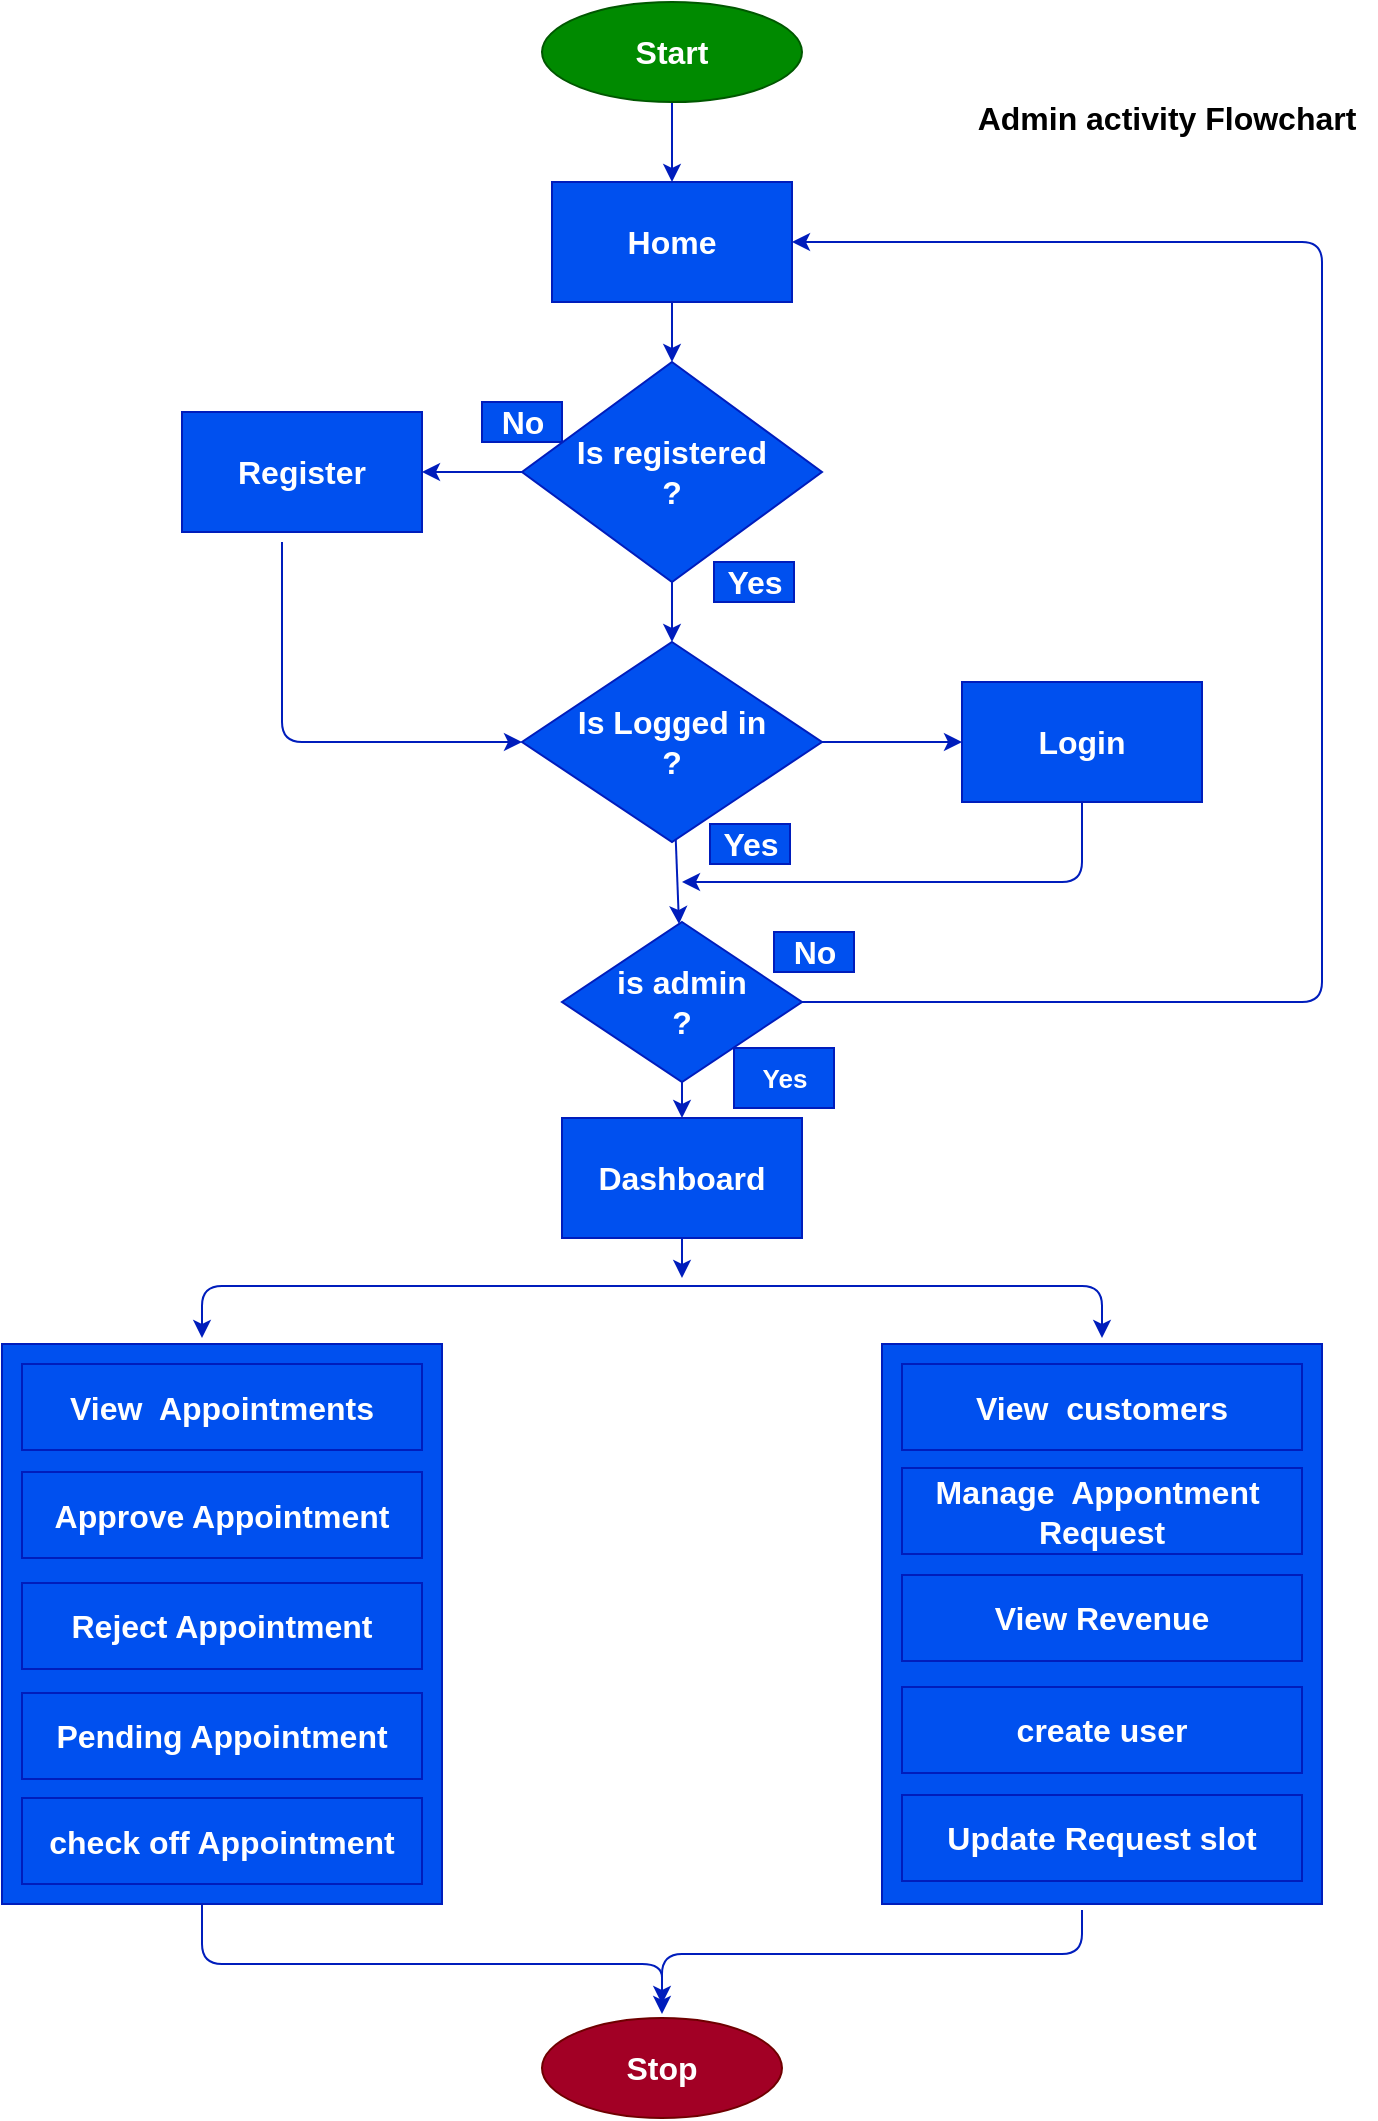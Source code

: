 <mxfile>
    <diagram id="YIGfPzT0zFWRvNd4YlN6" name="Page-1">
        <mxGraphModel dx="919" dy="653" grid="1" gridSize="10" guides="1" tooltips="1" connect="1" arrows="1" fold="1" page="1" pageScale="1" pageWidth="850" pageHeight="1100" background="#ffffff" math="0" shadow="0">
            <root>
                <mxCell id="0"/>
                <mxCell id="1" parent="0"/>
                <mxCell id="4" value="" style="edgeStyle=none;html=1;fontStyle=1;fontSize=16;fillColor=#0050ef;strokeColor=#001DBC;" parent="1" source="2" target="3" edge="1">
                    <mxGeometry relative="1" as="geometry"/>
                </mxCell>
                <mxCell id="2" value="Start" style="ellipse;whiteSpace=wrap;html=1;fillColor=#008a00;fontColor=#ffffff;strokeColor=#005700;fontStyle=1;fontSize=16;" parent="1" vertex="1">
                    <mxGeometry x="330" y="12" width="130" height="50" as="geometry"/>
                </mxCell>
                <mxCell id="8" value="" style="edgeStyle=none;html=1;fontStyle=1;fontSize=16;fillColor=#0050ef;strokeColor=#001DBC;" parent="1" source="3" target="7" edge="1">
                    <mxGeometry relative="1" as="geometry"/>
                </mxCell>
                <mxCell id="3" value="Home" style="whiteSpace=wrap;html=1;fontStyle=1;fontSize=16;fillColor=#0050ef;fontColor=#ffffff;strokeColor=#001DBC;" parent="1" vertex="1">
                    <mxGeometry x="335" y="102" width="120" height="60" as="geometry"/>
                </mxCell>
                <mxCell id="13" value="" style="edgeStyle=none;html=1;fontStyle=1;fontSize=16;fillColor=#0050ef;strokeColor=#001DBC;" parent="1" source="7" target="12" edge="1">
                    <mxGeometry relative="1" as="geometry"/>
                </mxCell>
                <mxCell id="15" value="" style="edgeStyle=none;html=1;fontStyle=1;fontSize=16;fillColor=#0050ef;strokeColor=#001DBC;" parent="1" source="7" target="14" edge="1">
                    <mxGeometry relative="1" as="geometry"/>
                </mxCell>
                <mxCell id="7" value="Is registered&lt;br style=&quot;font-size: 16px;&quot;&gt;?" style="rhombus;whiteSpace=wrap;html=1;fontStyle=1;fontSize=16;fillColor=#0050ef;fontColor=#ffffff;strokeColor=#001DBC;" parent="1" vertex="1">
                    <mxGeometry x="320" y="192" width="150" height="110" as="geometry"/>
                </mxCell>
                <mxCell id="10" value="No" style="text;html=1;align=center;verticalAlign=middle;resizable=0;points=[];autosize=1;strokeColor=#001DBC;fillColor=#0050ef;fontStyle=1;fontSize=16;fontColor=#ffffff;" parent="1" vertex="1">
                    <mxGeometry x="300" y="212" width="40" height="20" as="geometry"/>
                </mxCell>
                <mxCell id="11" value="Yes" style="text;html=1;align=center;verticalAlign=middle;resizable=0;points=[];autosize=1;strokeColor=#001DBC;fillColor=#0050ef;fontStyle=1;fontSize=16;fontColor=#ffffff;" parent="1" vertex="1">
                    <mxGeometry x="416" y="292" width="40" height="20" as="geometry"/>
                </mxCell>
                <mxCell id="19" value="" style="edgeStyle=none;html=1;fontStyle=1;fontSize=16;fillColor=#0050ef;strokeColor=#001DBC;" parent="1" source="12" target="18" edge="1">
                    <mxGeometry relative="1" as="geometry"/>
                </mxCell>
                <mxCell id="23" value="" style="edgeStyle=none;html=1;fontStyle=1;fontSize=16;fillColor=#0050ef;strokeColor=#001DBC;" parent="1" source="12" target="22" edge="1">
                    <mxGeometry relative="1" as="geometry"/>
                </mxCell>
                <mxCell id="12" value="Is Logged in&lt;br style=&quot;font-size: 16px;&quot;&gt;?" style="rhombus;whiteSpace=wrap;html=1;fontStyle=1;fontSize=16;fillColor=#0050ef;fontColor=#ffffff;strokeColor=#001DBC;" parent="1" vertex="1">
                    <mxGeometry x="320" y="332" width="150" height="100" as="geometry"/>
                </mxCell>
                <mxCell id="16" style="edgeStyle=none;html=1;entryX=0;entryY=0.5;entryDx=0;entryDy=0;fontStyle=1;fontSize=16;fillColor=#0050ef;strokeColor=#001DBC;" parent="1" target="12" edge="1">
                    <mxGeometry relative="1" as="geometry">
                        <mxPoint x="200" y="282" as="sourcePoint"/>
                        <Array as="points">
                            <mxPoint x="200" y="382"/>
                        </Array>
                    </mxGeometry>
                </mxCell>
                <mxCell id="14" value="Register" style="whiteSpace=wrap;html=1;fontStyle=1;fontSize=16;fillColor=#0050ef;fontColor=#ffffff;strokeColor=#001DBC;" parent="1" vertex="1">
                    <mxGeometry x="150" y="217" width="120" height="60" as="geometry"/>
                </mxCell>
                <mxCell id="17" value="Yes" style="text;html=1;align=center;verticalAlign=middle;resizable=0;points=[];autosize=1;strokeColor=#001DBC;fillColor=#0050ef;fontStyle=1;fontSize=16;fontColor=#ffffff;" parent="1" vertex="1">
                    <mxGeometry x="414" y="423" width="40" height="20" as="geometry"/>
                </mxCell>
                <mxCell id="24" style="edgeStyle=none;html=1;fontStyle=1;fontSize=16;fillColor=#0050ef;strokeColor=#001DBC;" parent="1" source="18" edge="1">
                    <mxGeometry relative="1" as="geometry">
                        <mxPoint x="400" y="452" as="targetPoint"/>
                        <Array as="points">
                            <mxPoint x="600" y="452"/>
                        </Array>
                    </mxGeometry>
                </mxCell>
                <mxCell id="18" value="Login" style="whiteSpace=wrap;html=1;fontStyle=1;fontSize=16;fillColor=#0050ef;fontColor=#ffffff;strokeColor=#001DBC;" parent="1" vertex="1">
                    <mxGeometry x="540" y="352" width="120" height="60" as="geometry"/>
                </mxCell>
                <mxCell id="38" style="edgeStyle=none;html=1;entryX=1;entryY=0.5;entryDx=0;entryDy=0;fontStyle=1;fontSize=16;fillColor=#0050ef;strokeColor=#001DBC;" parent="1" source="22" target="3" edge="1">
                    <mxGeometry relative="1" as="geometry">
                        <mxPoint x="720" y="102" as="targetPoint"/>
                        <Array as="points">
                            <mxPoint x="720" y="512"/>
                            <mxPoint x="720" y="132"/>
                        </Array>
                    </mxGeometry>
                </mxCell>
                <mxCell id="42" value="" style="edgeStyle=none;html=1;fontStyle=1;fontSize=16;fillColor=#0050ef;strokeColor=#001DBC;" parent="1" source="22" target="41" edge="1">
                    <mxGeometry relative="1" as="geometry"/>
                </mxCell>
                <mxCell id="22" value="is admin&lt;br style=&quot;font-size: 16px;&quot;&gt;?" style="rhombus;whiteSpace=wrap;html=1;fontStyle=1;fontSize=16;fillColor=#0050ef;fontColor=#ffffff;strokeColor=#001DBC;" parent="1" vertex="1">
                    <mxGeometry x="340" y="472" width="120" height="80" as="geometry"/>
                </mxCell>
                <mxCell id="28" value="" style="endArrow=classic;startArrow=classic;html=1;fontStyle=1;fontSize=16;fillColor=#0050ef;strokeColor=#001DBC;" parent="1" edge="1">
                    <mxGeometry width="50" height="50" relative="1" as="geometry">
                        <mxPoint x="160" y="680" as="sourcePoint"/>
                        <mxPoint x="610" y="680" as="targetPoint"/>
                        <Array as="points">
                            <mxPoint x="160" y="654"/>
                            <mxPoint x="610" y="654"/>
                        </Array>
                    </mxGeometry>
                </mxCell>
                <mxCell id="53" style="edgeStyle=none;html=1;fontFamily=Helvetica;fontSize=16;fontColor=default;fontStyle=1;fillColor=#0050ef;strokeColor=#001DBC;" parent="1" edge="1">
                    <mxGeometry relative="1" as="geometry">
                        <mxPoint x="390" y="1013" as="targetPoint"/>
                        <Array as="points">
                            <mxPoint x="160" y="993"/>
                            <mxPoint x="390" y="993"/>
                        </Array>
                        <mxPoint x="160" y="961" as="sourcePoint"/>
                    </mxGeometry>
                </mxCell>
                <mxCell id="30" value="" style="rounded=0;whiteSpace=wrap;html=1;direction=south;fontStyle=1;fontSize=16;fillColor=#0050ef;fontColor=#ffffff;strokeColor=#001DBC;" parent="1" vertex="1">
                    <mxGeometry x="60" y="683" width="220" height="280" as="geometry"/>
                </mxCell>
                <mxCell id="31" value="View&amp;nbsp; Appointments" style="rounded=0;whiteSpace=wrap;html=1;fontStyle=1;fontSize=16;fillColor=#0050ef;fontColor=#ffffff;strokeColor=#001DBC;" parent="1" vertex="1">
                    <mxGeometry x="70" y="693" width="200" height="43" as="geometry"/>
                </mxCell>
                <mxCell id="54" style="edgeStyle=none;html=1;fontFamily=Helvetica;fontSize=16;fontColor=default;fontStyle=1;fillColor=#0050ef;strokeColor=#001DBC;" parent="1" edge="1">
                    <mxGeometry relative="1" as="geometry">
                        <mxPoint x="390" y="1018" as="targetPoint"/>
                        <Array as="points">
                            <mxPoint x="600" y="988"/>
                            <mxPoint x="390" y="988"/>
                        </Array>
                        <mxPoint x="600" y="966" as="sourcePoint"/>
                    </mxGeometry>
                </mxCell>
                <mxCell id="34" value="" style="rounded=0;whiteSpace=wrap;html=1;direction=south;fontStyle=1;fontSize=16;fillColor=#0050ef;fontColor=#ffffff;strokeColor=#001DBC;" parent="1" vertex="1">
                    <mxGeometry x="500" y="683" width="220" height="280" as="geometry"/>
                </mxCell>
                <mxCell id="39" value="No" style="text;html=1;align=center;verticalAlign=middle;resizable=0;points=[];autosize=1;strokeColor=#001DBC;fillColor=#0050ef;fontStyle=1;fontSize=16;fontColor=#ffffff;" parent="1" vertex="1">
                    <mxGeometry x="446" y="477" width="40" height="20" as="geometry"/>
                </mxCell>
                <mxCell id="43" style="edgeStyle=none;html=1;fontStyle=1;fontSize=16;fillColor=#0050ef;strokeColor=#001DBC;" parent="1" source="41" edge="1">
                    <mxGeometry relative="1" as="geometry">
                        <mxPoint x="400" y="650" as="targetPoint"/>
                    </mxGeometry>
                </mxCell>
                <mxCell id="41" value="Dashboard" style="whiteSpace=wrap;html=1;fontStyle=1;fontSize=16;fillColor=#0050ef;fontColor=#ffffff;strokeColor=#001DBC;" parent="1" vertex="1">
                    <mxGeometry x="340" y="570" width="120" height="60" as="geometry"/>
                </mxCell>
                <mxCell id="44" value="Approve Appointment" style="rounded=0;whiteSpace=wrap;html=1;fontStyle=1;fontSize=16;fillColor=#0050ef;fontColor=#ffffff;strokeColor=#001DBC;" parent="1" vertex="1">
                    <mxGeometry x="70" y="747" width="200" height="43" as="geometry"/>
                </mxCell>
                <mxCell id="45" value="Reject Appointment" style="rounded=0;whiteSpace=wrap;html=1;fontStyle=1;fontSize=16;fillColor=#0050ef;fontColor=#ffffff;strokeColor=#001DBC;" parent="1" vertex="1">
                    <mxGeometry x="70" y="802.5" width="200" height="43" as="geometry"/>
                </mxCell>
                <mxCell id="46" value="Pending Appointment" style="rounded=0;whiteSpace=wrap;html=1;fontStyle=1;fontSize=16;fillColor=#0050ef;fontColor=#ffffff;strokeColor=#001DBC;" parent="1" vertex="1">
                    <mxGeometry x="70" y="857.5" width="200" height="43" as="geometry"/>
                </mxCell>
                <mxCell id="47" value="View&amp;nbsp; customers" style="rounded=0;whiteSpace=wrap;html=1;fontStyle=1;fontSize=16;fillColor=#0050ef;fontColor=#ffffff;strokeColor=#001DBC;" parent="1" vertex="1">
                    <mxGeometry x="510" y="693" width="200" height="43" as="geometry"/>
                </mxCell>
                <mxCell id="48" value="Manage&amp;nbsp; Appontment&amp;nbsp; Request" style="rounded=0;whiteSpace=wrap;html=1;fontStyle=1;fontSize=16;fillColor=#0050ef;fontColor=#ffffff;strokeColor=#001DBC;" parent="1" vertex="1">
                    <mxGeometry x="510" y="745" width="200" height="43" as="geometry"/>
                </mxCell>
                <mxCell id="49" value="View Revenue" style="rounded=0;whiteSpace=wrap;html=1;fontStyle=1;fontSize=16;fillColor=#0050ef;fontColor=#ffffff;strokeColor=#001DBC;" parent="1" vertex="1">
                    <mxGeometry x="510" y="798.5" width="200" height="43" as="geometry"/>
                </mxCell>
                <mxCell id="50" value="check off Appointment" style="rounded=0;whiteSpace=wrap;html=1;fontStyle=1;fontSize=16;fillColor=#0050ef;fontColor=#ffffff;strokeColor=#001DBC;" parent="1" vertex="1">
                    <mxGeometry x="70" y="910" width="200" height="43" as="geometry"/>
                </mxCell>
                <mxCell id="51" value="create user" style="rounded=0;whiteSpace=wrap;html=1;fontStyle=1;fontSize=16;fillColor=#0050ef;fontColor=#ffffff;strokeColor=#001DBC;" parent="1" vertex="1">
                    <mxGeometry x="510" y="854.5" width="200" height="43" as="geometry"/>
                </mxCell>
                <mxCell id="55" value="Stop" style="ellipse;whiteSpace=wrap;html=1;rounded=0;fontFamily=Helvetica;fontSize=16;fontColor=#ffffff;strokeColor=#6F0000;fillColor=#a20025;fontStyle=1" parent="1" vertex="1">
                    <mxGeometry x="330" y="1020" width="120" height="50" as="geometry"/>
                </mxCell>
                <mxCell id="56" value="Yes" style="text;html=1;align=center;verticalAlign=middle;resizable=0;points=[];autosize=1;strokeColor=#001DBC;fillColor=#0050ef;fontColor=#ffffff;fontStyle=1;fontSize=13;" vertex="1" parent="1">
                    <mxGeometry x="426" y="535" width="50" height="30" as="geometry"/>
                </mxCell>
                <mxCell id="57" value="Update Request slot" style="rounded=0;whiteSpace=wrap;html=1;fontStyle=1;fontSize=16;fillColor=#0050ef;fontColor=#ffffff;strokeColor=#001DBC;" vertex="1" parent="1">
                    <mxGeometry x="510" y="908.5" width="200" height="43" as="geometry"/>
                </mxCell>
                <mxCell id="58" value="Admin activity Flowchart" style="text;html=1;align=center;verticalAlign=middle;resizable=0;points=[];autosize=1;strokeColor=none;fillColor=none;fontSize=16;fontStyle=1" vertex="1" parent="1">
                    <mxGeometry x="537" y="55" width="210" height="30" as="geometry"/>
                </mxCell>
            </root>
        </mxGraphModel>
    </diagram>
</mxfile>
